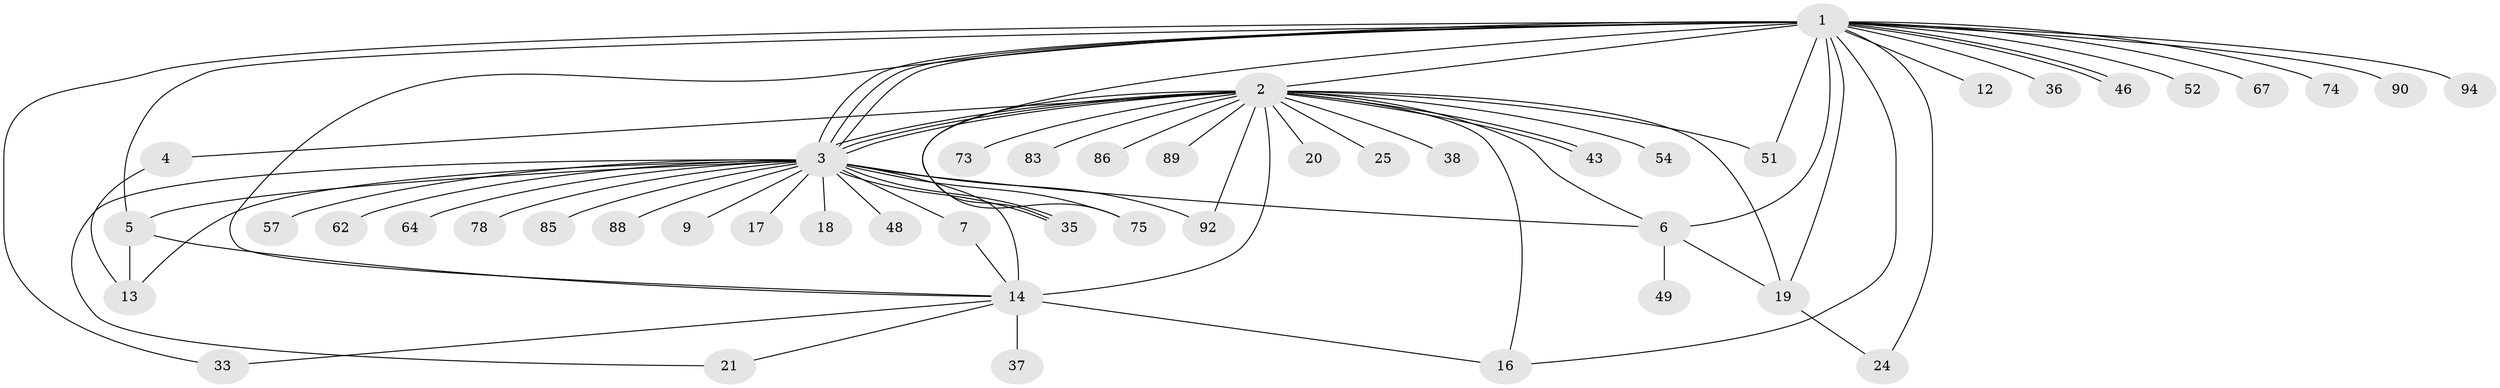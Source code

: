 // original degree distribution, {27: 0.02127659574468085, 29: 0.010638297872340425, 2: 0.3191489361702128, 4: 0.0851063829787234, 3: 0.09574468085106383, 1: 0.4148936170212766, 5: 0.02127659574468085, 7: 0.031914893617021274}
// Generated by graph-tools (version 1.1) at 2025/14/03/09/25 04:14:29]
// undirected, 47 vertices, 74 edges
graph export_dot {
graph [start="1"]
  node [color=gray90,style=filled];
  1 [super="+10"];
  2 [super="+29+42+47+34+8"];
  3;
  4;
  5 [super="+70"];
  6 [super="+26+82"];
  7 [super="+30"];
  9;
  12;
  13 [super="+23+91+28"];
  14 [super="+31+32+15+22"];
  16 [super="+40"];
  17;
  18;
  19 [super="+55"];
  20;
  21 [super="+80"];
  24 [super="+39"];
  25;
  33;
  35 [super="+65"];
  36;
  37;
  38;
  43;
  46;
  48;
  49;
  51;
  52;
  54 [super="+81"];
  57;
  62;
  64;
  67;
  73;
  74 [super="+84"];
  75;
  78 [super="+87"];
  83;
  85;
  86;
  88;
  89;
  90;
  92;
  94;
  1 -- 2 [weight=3];
  1 -- 3;
  1 -- 3;
  1 -- 3;
  1 -- 5;
  1 -- 6 [weight=2];
  1 -- 12;
  1 -- 24;
  1 -- 33;
  1 -- 36;
  1 -- 46;
  1 -- 46;
  1 -- 51;
  1 -- 52;
  1 -- 67;
  1 -- 74;
  1 -- 75;
  1 -- 90;
  1 -- 94;
  1 -- 19;
  1 -- 14 [weight=3];
  1 -- 16;
  2 -- 3;
  2 -- 3;
  2 -- 3;
  2 -- 4;
  2 -- 6;
  2 -- 19;
  2 -- 20;
  2 -- 25;
  2 -- 38;
  2 -- 43;
  2 -- 43;
  2 -- 51;
  2 -- 54;
  2 -- 73;
  2 -- 83;
  2 -- 86;
  2 -- 89;
  2 -- 92;
  2 -- 14 [weight=5];
  2 -- 35;
  2 -- 16;
  3 -- 7;
  3 -- 9;
  3 -- 13;
  3 -- 14 [weight=4];
  3 -- 17;
  3 -- 18;
  3 -- 21;
  3 -- 35;
  3 -- 35;
  3 -- 48;
  3 -- 57;
  3 -- 62;
  3 -- 64;
  3 -- 75;
  3 -- 78;
  3 -- 85;
  3 -- 88;
  3 -- 92;
  3 -- 5;
  3 -- 6;
  4 -- 13;
  5 -- 13;
  5 -- 14 [weight=2];
  6 -- 19;
  6 -- 49;
  7 -- 14;
  14 -- 37;
  14 -- 16;
  14 -- 33;
  14 -- 21;
  19 -- 24;
}
